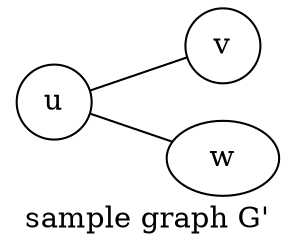 graph G1 {
   u [shape = circle];
   v [shape = circle];
   w [shate = circle];
   u -- v;
   u -- w;
   label = "sample graph G'";
   rankdir=LR;
}
